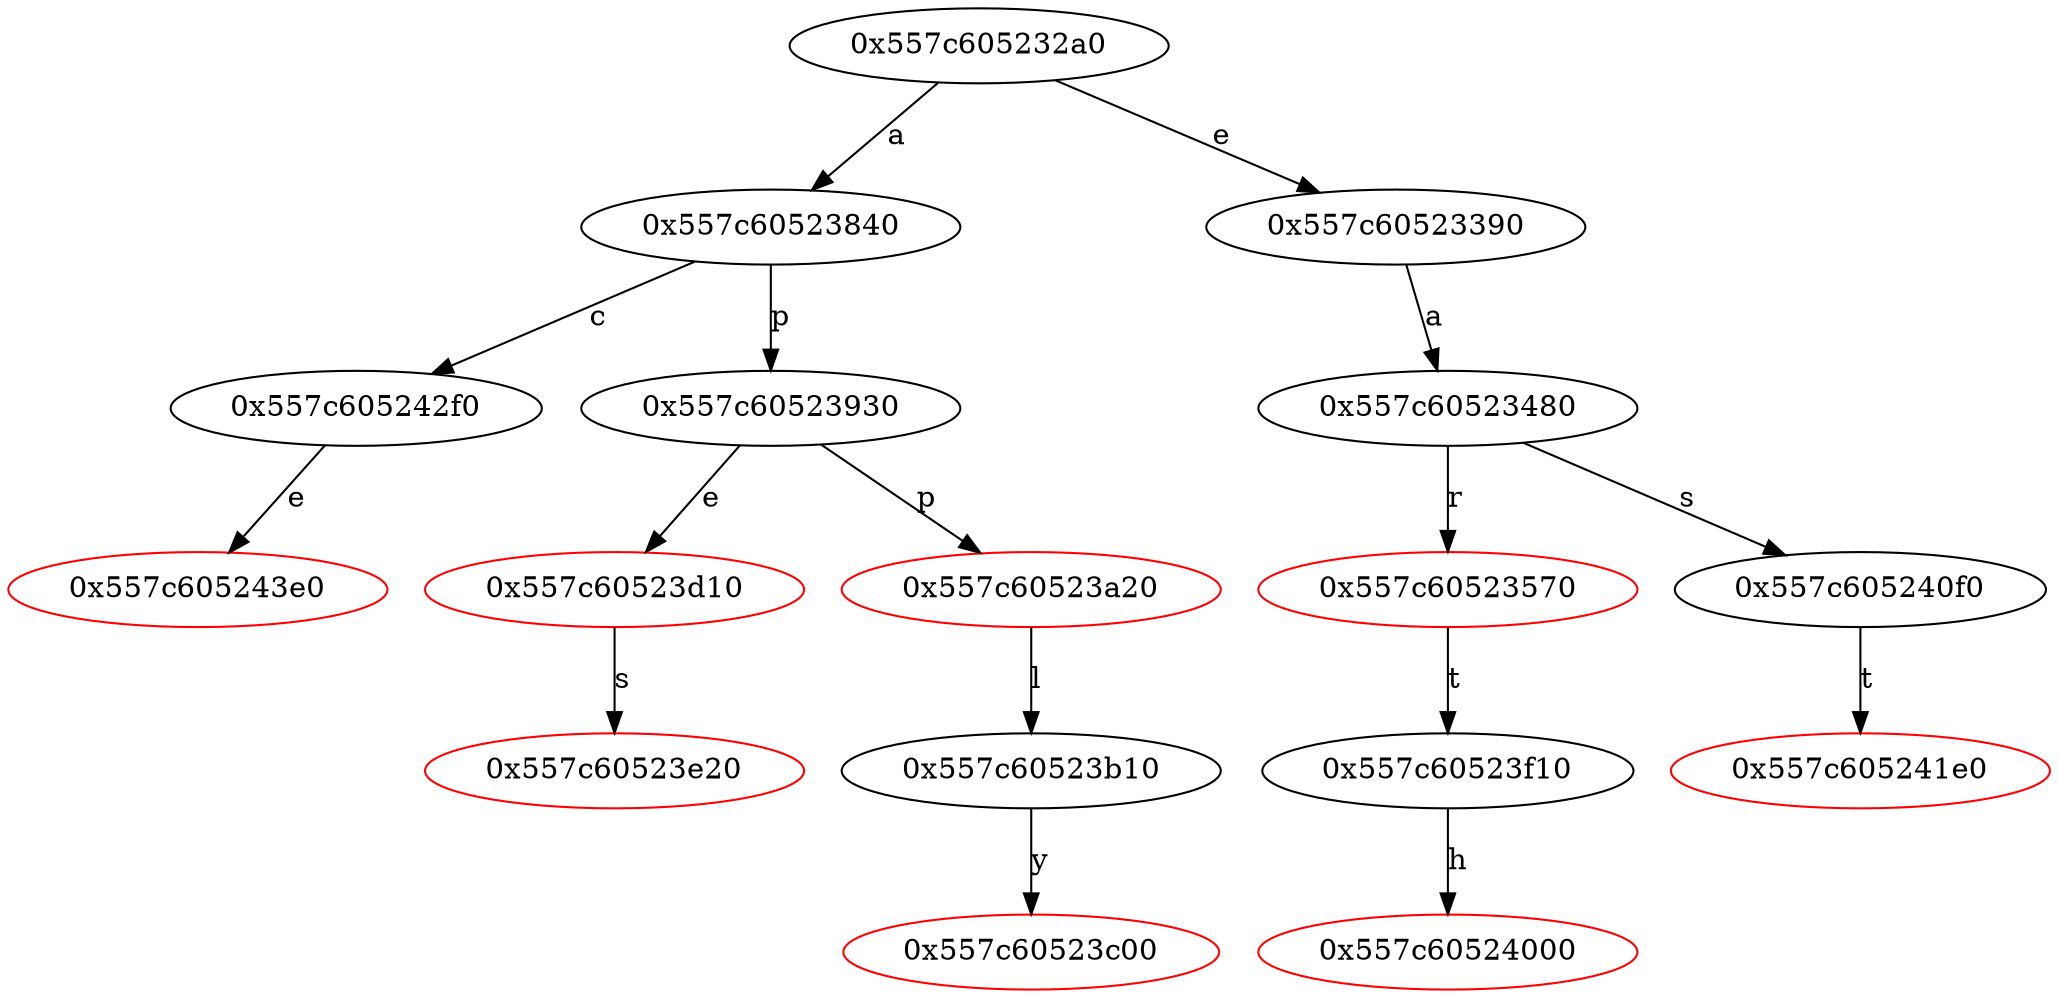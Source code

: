 digraph TrieInsert {
"0x557c605232a0" -> {"0x557c60523840"} [label="a"]
"0x557c605232a0" -> {"0x557c60523390"} [label="e"]
"0x557c60523840" -> {"0x557c605242f0"} [label="c"]
"0x557c60523840" -> {"0x557c60523930"} [label="p"]
"0x557c60523390" -> {"0x557c60523480"} [label="a"]
"0x557c605242f0" -> {"0x557c605243e0"} [label="e"]
"0x557c60523930" -> {"0x557c60523d10"} [label="e"]
"0x557c60523930" -> {"0x557c60523a20"} [label="p"]
"0x557c60523480" -> {"0x557c60523570"} [label="r"]
"0x557c60523480" -> {"0x557c605240f0"} [label="s"]
"0x557c605243e0" [color=red]
"0x557c60523d10" [color=red]
"0x557c60523d10" -> {"0x557c60523e20"} [label="s"]
"0x557c60523a20" [color=red]
"0x557c60523a20" -> {"0x557c60523b10"} [label="l"]
"0x557c60523570" [color=red]
"0x557c60523570" -> {"0x557c60523f10"} [label="t"]
"0x557c605240f0" -> {"0x557c605241e0"} [label="t"]
"0x557c60523e20" [color=red]
"0x557c60523b10" -> {"0x557c60523c00"} [label="y"]
"0x557c60523f10" -> {"0x557c60524000"} [label="h"]
"0x557c605241e0" [color=red]
"0x557c60523c00" [color=red]
"0x557c60524000" [color=red]
}
